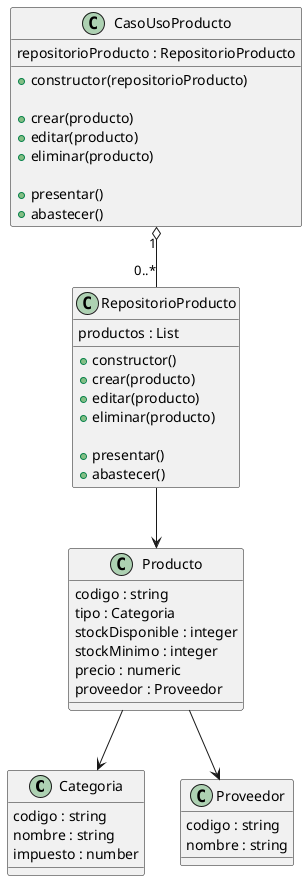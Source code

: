 @startuml

class Categoria {
    codigo : string
    nombre : string
    impuesto : number


}

class Proveedor {
    codigo : string
    nombre : string
}

class Producto {
    codigo : string
    tipo : Categoria
    stockDisponible : integer
    stockMinimo : integer
    precio : numeric
    proveedor : Proveedor

}




class RepositorioProducto {
    productos : List

    + constructor()
    + crear(producto)
    + editar(producto) 
    + eliminar(producto)

    + presentar()
    + abastecer()
}

class CasoUsoProducto {
    repositorioProducto : RepositorioProducto
    + constructor(repositorioProducto)

    + crear(producto)
    + editar(producto) 
    + eliminar(producto)

    + presentar()
    + abastecer()

}


Producto --> Categoria
Producto --> Proveedor
CasoUsoProducto "1"  o-- "0..*" RepositorioProducto

RepositorioProducto --> Producto

@enduml
